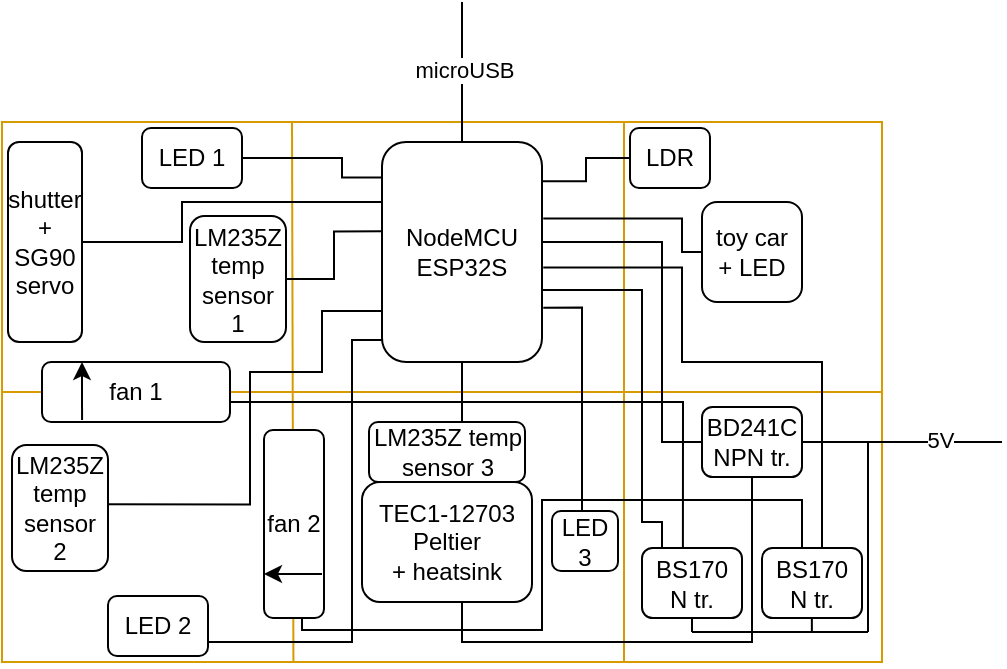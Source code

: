 <mxfile version="24.8.6">
  <diagram name="Page-1" id="q8FfjDddTp9NtUKSjtLP">
    <mxGraphModel dx="956" dy="495" grid="1" gridSize="10" guides="1" tooltips="1" connect="1" arrows="1" fold="1" page="1" pageScale="1" pageWidth="4681" pageHeight="3300" math="0" shadow="0">
      <root>
        <mxCell id="0" />
        <mxCell id="1" parent="0" />
        <mxCell id="ujeQQeUa2j1DeQ8gtngB-2" value="" style="rounded=0;whiteSpace=wrap;html=1;strokeColor=#D79B00;" parent="1" vertex="1">
          <mxGeometry x="260" y="280" width="440" height="270" as="geometry" />
        </mxCell>
        <mxCell id="ujeQQeUa2j1DeQ8gtngB-3" value="NodeMCU&lt;br&gt;ESP32S" style="rounded=1;whiteSpace=wrap;html=1;" parent="1" vertex="1">
          <mxGeometry x="450" y="290" width="80" height="110" as="geometry" />
        </mxCell>
        <mxCell id="ujeQQeUa2j1DeQ8gtngB-4" value="" style="endArrow=none;html=1;rounded=0;exitX=0.5;exitY=0;exitDx=0;exitDy=0;" parent="1" source="ujeQQeUa2j1DeQ8gtngB-3" edge="1">
          <mxGeometry width="50" height="50" relative="1" as="geometry">
            <mxPoint x="465" y="200" as="sourcePoint" />
            <mxPoint x="490" y="220" as="targetPoint" />
          </mxGeometry>
        </mxCell>
        <mxCell id="ujeQQeUa2j1DeQ8gtngB-5" value="microUSB" style="edgeLabel;html=1;align=center;verticalAlign=middle;resizable=0;points=[];" parent="ujeQQeUa2j1DeQ8gtngB-4" vertex="1" connectable="0">
          <mxGeometry x="0.027" y="-1" relative="1" as="geometry">
            <mxPoint as="offset" />
          </mxGeometry>
        </mxCell>
        <mxCell id="ujeQQeUa2j1DeQ8gtngB-6" value="" style="endArrow=none;html=1;rounded=0;entryX=1;entryY=0.5;entryDx=0;entryDy=0;exitX=0;exitY=0.5;exitDx=0;exitDy=0;fillColor=#ffe6cc;strokeColor=#d79b00;" parent="1" source="ujeQQeUa2j1DeQ8gtngB-15" target="ujeQQeUa2j1DeQ8gtngB-2" edge="1">
          <mxGeometry width="50" height="50" relative="1" as="geometry">
            <mxPoint x="150" y="525" as="sourcePoint" />
            <mxPoint x="200" y="475" as="targetPoint" />
          </mxGeometry>
        </mxCell>
        <mxCell id="ujeQQeUa2j1DeQ8gtngB-7" value="" style="endArrow=none;html=1;rounded=0;exitX=0.313;exitY=1.002;exitDx=0;exitDy=0;exitPerimeter=0;fillColor=#ffe6cc;strokeColor=#d79b00;" parent="1" edge="1">
          <mxGeometry width="50" height="50" relative="1" as="geometry">
            <mxPoint x="405.72" y="550.54" as="sourcePoint" />
            <mxPoint x="405" y="280" as="targetPoint" />
          </mxGeometry>
        </mxCell>
        <mxCell id="ujeQQeUa2j1DeQ8gtngB-8" value="" style="endArrow=none;html=1;rounded=0;entryX=0.75;entryY=0;entryDx=0;entryDy=0;exitX=0.75;exitY=1;exitDx=0;exitDy=0;fillColor=#ffe6cc;strokeColor=#d79b00;" parent="1" edge="1">
          <mxGeometry width="50" height="50" relative="1" as="geometry">
            <mxPoint x="571" y="550" as="sourcePoint" />
            <mxPoint x="571" y="280" as="targetPoint" />
          </mxGeometry>
        </mxCell>
        <mxCell id="ujeQQeUa2j1DeQ8gtngB-9" value="LM235Z&lt;br&gt;temp&lt;div&gt;sensor&lt;/div&gt;&lt;div&gt;1&lt;/div&gt;" style="rounded=1;whiteSpace=wrap;html=1;" parent="1" vertex="1">
          <mxGeometry x="354" y="327" width="48" height="63" as="geometry" />
        </mxCell>
        <mxCell id="ujeQQeUa2j1DeQ8gtngB-27" style="edgeStyle=orthogonalEdgeStyle;rounded=0;orthogonalLoop=1;jettySize=auto;html=1;entryX=0;entryY=0.75;entryDx=0;entryDy=0;endArrow=none;endFill=0;exitX=0.978;exitY=0.471;exitDx=0;exitDy=0;exitPerimeter=0;" parent="1" edge="1" source="QEAugbHfFgqB0UBwJ16_-3">
          <mxGeometry relative="1" as="geometry">
            <mxPoint x="303.0" y="472" as="sourcePoint" />
            <mxPoint x="450" y="374.5" as="targetPoint" />
            <Array as="points">
              <mxPoint x="384" y="471" />
              <mxPoint x="384" y="405" />
              <mxPoint x="420" y="405" />
              <mxPoint x="420" y="374" />
            </Array>
          </mxGeometry>
        </mxCell>
        <mxCell id="ujeQQeUa2j1DeQ8gtngB-29" style="edgeStyle=orthogonalEdgeStyle;rounded=0;orthogonalLoop=1;jettySize=auto;html=1;entryX=0.5;entryY=1;entryDx=0;entryDy=0;endArrow=none;endFill=0;" parent="1" source="ujeQQeUa2j1DeQ8gtngB-11" target="ujeQQeUa2j1DeQ8gtngB-3" edge="1">
          <mxGeometry relative="1" as="geometry">
            <Array as="points">
              <mxPoint x="490" y="420" />
              <mxPoint x="490" y="420" />
            </Array>
          </mxGeometry>
        </mxCell>
        <mxCell id="ujeQQeUa2j1DeQ8gtngB-11" value="LM235Z temp&lt;br&gt;&lt;span style=&quot;background-color: initial;&quot;&gt;sensor 3&lt;/span&gt;" style="rounded=1;whiteSpace=wrap;html=1;" parent="1" vertex="1">
          <mxGeometry x="443.5" y="430" width="78" height="30" as="geometry" />
        </mxCell>
        <mxCell id="ujeQQeUa2j1DeQ8gtngB-12" value="TEC1-12703&lt;br&gt;Peltier&lt;br&gt;+ heatsink" style="rounded=1;whiteSpace=wrap;html=1;" parent="1" vertex="1">
          <mxGeometry x="440" y="460" width="85" height="60" as="geometry" />
        </mxCell>
        <mxCell id="ujeQQeUa2j1DeQ8gtngB-13" value="LDR" style="rounded=1;whiteSpace=wrap;html=1;" parent="1" vertex="1">
          <mxGeometry x="574" y="283" width="40" height="30" as="geometry" />
        </mxCell>
        <mxCell id="ujeQQeUa2j1DeQ8gtngB-14" value="toy car&lt;br&gt;+ LED" style="rounded=1;whiteSpace=wrap;html=1;" parent="1" vertex="1">
          <mxGeometry x="610" y="320" width="50" height="50" as="geometry" />
        </mxCell>
        <mxCell id="ujeQQeUa2j1DeQ8gtngB-16" value="" style="endArrow=none;html=1;rounded=0;entryX=1;entryY=0.5;entryDx=0;entryDy=0;exitX=0;exitY=0.5;exitDx=0;exitDy=0;fillColor=#ffe6cc;strokeColor=#d79b00;" parent="1" source="ujeQQeUa2j1DeQ8gtngB-2" target="ujeQQeUa2j1DeQ8gtngB-15" edge="1">
          <mxGeometry width="50" height="50" relative="1" as="geometry">
            <mxPoint x="520" y="555" as="sourcePoint" />
            <mxPoint x="960" y="555" as="targetPoint" />
          </mxGeometry>
        </mxCell>
        <mxCell id="ujeQQeUa2j1DeQ8gtngB-15" value="fan 1" style="rounded=1;whiteSpace=wrap;html=1;" parent="1" vertex="1">
          <mxGeometry x="280" y="400" width="94" height="30" as="geometry" />
        </mxCell>
        <mxCell id="ujeQQeUa2j1DeQ8gtngB-17" value="fan 2" style="rounded=1;whiteSpace=wrap;html=1;direction=south;" parent="1" vertex="1">
          <mxGeometry x="391" y="434" width="30" height="94" as="geometry" />
        </mxCell>
        <mxCell id="ujeQQeUa2j1DeQ8gtngB-19" value="shutter&lt;div&gt;+&lt;br&gt;SG90&lt;br&gt;servo&lt;/div&gt;" style="rounded=1;whiteSpace=wrap;html=1;" parent="1" vertex="1">
          <mxGeometry x="263" y="290" width="37" height="100" as="geometry" />
        </mxCell>
        <mxCell id="ujeQQeUa2j1DeQ8gtngB-20" value="LED 1" style="rounded=1;whiteSpace=wrap;html=1;" parent="1" vertex="1">
          <mxGeometry x="330" y="283" width="50" height="30" as="geometry" />
        </mxCell>
        <mxCell id="ujeQQeUa2j1DeQ8gtngB-21" value="&lt;div&gt;&lt;span style=&quot;background-color: initial;&quot;&gt;LED 2&lt;/span&gt;&lt;br&gt;&lt;/div&gt;" style="rounded=1;whiteSpace=wrap;html=1;" parent="1" vertex="1">
          <mxGeometry x="313" y="517" width="50" height="30" as="geometry" />
        </mxCell>
        <mxCell id="ujeQQeUa2j1DeQ8gtngB-30" style="edgeStyle=orthogonalEdgeStyle;rounded=0;orthogonalLoop=1;jettySize=auto;html=1;entryX=1.008;entryY=0.753;entryDx=0;entryDy=0;entryPerimeter=0;endArrow=none;endFill=0;" parent="1" source="ujeQQeUa2j1DeQ8gtngB-22" target="ujeQQeUa2j1DeQ8gtngB-3" edge="1">
          <mxGeometry relative="1" as="geometry">
            <Array as="points">
              <mxPoint x="550" y="373" />
            </Array>
          </mxGeometry>
        </mxCell>
        <mxCell id="ujeQQeUa2j1DeQ8gtngB-22" value="&lt;div&gt;&lt;span style=&quot;background-color: initial;&quot;&gt;LED 3&lt;/span&gt;&lt;br&gt;&lt;/div&gt;" style="rounded=1;whiteSpace=wrap;html=1;" parent="1" vertex="1">
          <mxGeometry x="535" y="474.5" width="33" height="30" as="geometry" />
        </mxCell>
        <mxCell id="ujeQQeUa2j1DeQ8gtngB-24" style="edgeStyle=orthogonalEdgeStyle;rounded=0;orthogonalLoop=1;jettySize=auto;html=1;entryX=0.001;entryY=0.161;entryDx=0;entryDy=0;entryPerimeter=0;endArrow=none;endFill=0;" parent="1" source="ujeQQeUa2j1DeQ8gtngB-20" target="ujeQQeUa2j1DeQ8gtngB-3" edge="1">
          <mxGeometry relative="1" as="geometry">
            <Array as="points">
              <mxPoint x="430" y="298" />
              <mxPoint x="430" y="308" />
            </Array>
          </mxGeometry>
        </mxCell>
        <mxCell id="ujeQQeUa2j1DeQ8gtngB-25" style="edgeStyle=orthogonalEdgeStyle;rounded=0;orthogonalLoop=1;jettySize=auto;html=1;entryX=0.004;entryY=0.276;entryDx=0;entryDy=0;entryPerimeter=0;endArrow=none;endFill=0;" parent="1" source="ujeQQeUa2j1DeQ8gtngB-19" target="ujeQQeUa2j1DeQ8gtngB-3" edge="1">
          <mxGeometry relative="1" as="geometry">
            <mxPoint x="451" y="320" as="targetPoint" />
            <Array as="points">
              <mxPoint x="350" y="340" />
              <mxPoint x="350" y="320" />
              <mxPoint x="450" y="320" />
            </Array>
          </mxGeometry>
        </mxCell>
        <mxCell id="ujeQQeUa2j1DeQ8gtngB-26" style="edgeStyle=orthogonalEdgeStyle;rounded=0;orthogonalLoop=1;jettySize=auto;html=1;entryX=0.003;entryY=0.406;entryDx=0;entryDy=0;entryPerimeter=0;endArrow=none;endFill=0;" parent="1" source="ujeQQeUa2j1DeQ8gtngB-9" target="ujeQQeUa2j1DeQ8gtngB-3" edge="1">
          <mxGeometry relative="1" as="geometry" />
        </mxCell>
        <mxCell id="ujeQQeUa2j1DeQ8gtngB-28" style="edgeStyle=orthogonalEdgeStyle;rounded=0;orthogonalLoop=1;jettySize=auto;html=1;entryX=0.002;entryY=0.9;entryDx=0;entryDy=0;entryPerimeter=0;endArrow=none;endFill=0;" parent="1" source="ujeQQeUa2j1DeQ8gtngB-21" target="ujeQQeUa2j1DeQ8gtngB-3" edge="1">
          <mxGeometry relative="1" as="geometry">
            <Array as="points">
              <mxPoint x="435" y="540" />
              <mxPoint x="435" y="389" />
            </Array>
          </mxGeometry>
        </mxCell>
        <mxCell id="ujeQQeUa2j1DeQ8gtngB-31" style="edgeStyle=orthogonalEdgeStyle;rounded=0;orthogonalLoop=1;jettySize=auto;html=1;entryX=0.997;entryY=0.178;entryDx=0;entryDy=0;entryPerimeter=0;endArrow=none;endFill=0;" parent="1" source="ujeQQeUa2j1DeQ8gtngB-13" target="ujeQQeUa2j1DeQ8gtngB-3" edge="1">
          <mxGeometry relative="1" as="geometry" />
        </mxCell>
        <mxCell id="ujeQQeUa2j1DeQ8gtngB-32" style="edgeStyle=orthogonalEdgeStyle;rounded=0;orthogonalLoop=1;jettySize=auto;html=1;entryX=1.008;entryY=0.348;entryDx=0;entryDy=0;entryPerimeter=0;endArrow=none;endFill=0;" parent="1" source="ujeQQeUa2j1DeQ8gtngB-14" target="ujeQQeUa2j1DeQ8gtngB-3" edge="1">
          <mxGeometry relative="1" as="geometry">
            <Array as="points">
              <mxPoint x="600" y="345" />
              <mxPoint x="600" y="328" />
            </Array>
          </mxGeometry>
        </mxCell>
        <mxCell id="ujeQQeUa2j1DeQ8gtngB-33" value="BD241C&lt;br&gt;NPN tr." style="rounded=1;whiteSpace=wrap;html=1;" parent="1" vertex="1">
          <mxGeometry x="610" y="422.5" width="50" height="35" as="geometry" />
        </mxCell>
        <mxCell id="ujeQQeUa2j1DeQ8gtngB-34" value="BS170&lt;br&gt;N tr." style="rounded=1;whiteSpace=wrap;html=1;" parent="1" vertex="1">
          <mxGeometry x="580" y="493" width="50" height="35" as="geometry" />
        </mxCell>
        <mxCell id="ujeQQeUa2j1DeQ8gtngB-35" value="BS170&lt;br&gt;N tr." style="rounded=1;whiteSpace=wrap;html=1;" parent="1" vertex="1">
          <mxGeometry x="640" y="493" width="50" height="35" as="geometry" />
        </mxCell>
        <mxCell id="ujeQQeUa2j1DeQ8gtngB-36" style="edgeStyle=orthogonalEdgeStyle;rounded=0;orthogonalLoop=1;jettySize=auto;html=1;endArrow=none;endFill=0;" parent="1" source="ujeQQeUa2j1DeQ8gtngB-33" edge="1">
          <mxGeometry relative="1" as="geometry">
            <mxPoint x="530" y="340" as="targetPoint" />
            <Array as="points">
              <mxPoint x="590" y="440" />
              <mxPoint x="590" y="340" />
              <mxPoint x="530" y="340" />
            </Array>
          </mxGeometry>
        </mxCell>
        <mxCell id="ujeQQeUa2j1DeQ8gtngB-37" style="edgeStyle=orthogonalEdgeStyle;rounded=0;orthogonalLoop=1;jettySize=auto;html=1;endArrow=none;endFill=0;" parent="1" source="ujeQQeUa2j1DeQ8gtngB-12" edge="1">
          <mxGeometry relative="1" as="geometry">
            <mxPoint x="635" y="458" as="targetPoint" />
            <Array as="points">
              <mxPoint x="490" y="540" />
              <mxPoint x="635" y="540" />
              <mxPoint x="635" y="458" />
            </Array>
          </mxGeometry>
        </mxCell>
        <mxCell id="ujeQQeUa2j1DeQ8gtngB-42" value="" style="endArrow=none;html=1;rounded=0;" parent="1" edge="1">
          <mxGeometry width="50" height="50" relative="1" as="geometry">
            <mxPoint x="605" y="535" as="sourcePoint" />
            <mxPoint x="605" y="528" as="targetPoint" />
          </mxGeometry>
        </mxCell>
        <mxCell id="ujeQQeUa2j1DeQ8gtngB-43" value="" style="endArrow=none;html=1;rounded=0;" parent="1" edge="1">
          <mxGeometry width="50" height="50" relative="1" as="geometry">
            <mxPoint x="664.93" y="535" as="sourcePoint" />
            <mxPoint x="664.93" y="528" as="targetPoint" />
          </mxGeometry>
        </mxCell>
        <mxCell id="ujeQQeUa2j1DeQ8gtngB-44" style="edgeStyle=orthogonalEdgeStyle;rounded=0;orthogonalLoop=1;jettySize=auto;html=1;entryX=1.003;entryY=0.674;entryDx=0;entryDy=0;entryPerimeter=0;endArrow=none;endFill=0;" parent="1" source="ujeQQeUa2j1DeQ8gtngB-34" target="ujeQQeUa2j1DeQ8gtngB-3" edge="1">
          <mxGeometry relative="1" as="geometry">
            <Array as="points">
              <mxPoint x="590" y="480" />
              <mxPoint x="580" y="480" />
              <mxPoint x="580" y="364" />
              <mxPoint x="530" y="364" />
            </Array>
          </mxGeometry>
        </mxCell>
        <mxCell id="ujeQQeUa2j1DeQ8gtngB-45" style="edgeStyle=orthogonalEdgeStyle;rounded=0;orthogonalLoop=1;jettySize=auto;html=1;entryX=1.008;entryY=0.571;entryDx=0;entryDy=0;entryPerimeter=0;endArrow=none;endFill=0;" parent="1" source="ujeQQeUa2j1DeQ8gtngB-35" target="ujeQQeUa2j1DeQ8gtngB-3" edge="1">
          <mxGeometry relative="1" as="geometry">
            <Array as="points">
              <mxPoint x="670" y="400" />
              <mxPoint x="600" y="400" />
              <mxPoint x="600" y="353" />
            </Array>
          </mxGeometry>
        </mxCell>
        <mxCell id="ujeQQeUa2j1DeQ8gtngB-46" style="edgeStyle=orthogonalEdgeStyle;rounded=0;orthogonalLoop=1;jettySize=auto;html=1;entryX=0.409;entryY=0.009;entryDx=0;entryDy=0;entryPerimeter=0;endArrow=none;endFill=0;" parent="1" source="ujeQQeUa2j1DeQ8gtngB-15" target="ujeQQeUa2j1DeQ8gtngB-34" edge="1">
          <mxGeometry relative="1" as="geometry">
            <Array as="points">
              <mxPoint x="601" y="420" />
            </Array>
          </mxGeometry>
        </mxCell>
        <mxCell id="ujeQQeUa2j1DeQ8gtngB-47" style="edgeStyle=orthogonalEdgeStyle;rounded=0;orthogonalLoop=1;jettySize=auto;html=1;endArrow=none;endFill=0;" parent="1" source="ujeQQeUa2j1DeQ8gtngB-17" edge="1">
          <mxGeometry relative="1" as="geometry">
            <mxPoint x="660" y="493" as="targetPoint" />
            <Array as="points">
              <mxPoint x="410" y="534" />
              <mxPoint x="530" y="534" />
              <mxPoint x="530" y="469" />
              <mxPoint x="660" y="469" />
            </Array>
          </mxGeometry>
        </mxCell>
        <mxCell id="ujeQQeUa2j1DeQ8gtngB-38" value="" style="endArrow=none;html=1;rounded=0;exitX=1;exitY=0.5;exitDx=0;exitDy=0;" parent="1" source="ujeQQeUa2j1DeQ8gtngB-33" edge="1">
          <mxGeometry width="50" height="50" relative="1" as="geometry">
            <mxPoint x="760" y="460" as="sourcePoint" />
            <mxPoint x="760" y="440" as="targetPoint" />
          </mxGeometry>
        </mxCell>
        <mxCell id="ujeQQeUa2j1DeQ8gtngB-39" value="5V" style="edgeLabel;html=1;align=center;verticalAlign=middle;resizable=0;points=[];" parent="ujeQQeUa2j1DeQ8gtngB-38" vertex="1" connectable="0">
          <mxGeometry x="0.369" y="1" relative="1" as="geometry">
            <mxPoint as="offset" />
          </mxGeometry>
        </mxCell>
        <mxCell id="QEAugbHfFgqB0UBwJ16_-1" value="" style="endArrow=none;html=1;rounded=0;" edge="1" parent="1">
          <mxGeometry width="50" height="50" relative="1" as="geometry">
            <mxPoint x="605" y="535" as="sourcePoint" />
            <mxPoint x="693" y="535" as="targetPoint" />
          </mxGeometry>
        </mxCell>
        <mxCell id="QEAugbHfFgqB0UBwJ16_-2" value="" style="endArrow=none;html=1;rounded=0;" edge="1" parent="1">
          <mxGeometry width="50" height="50" relative="1" as="geometry">
            <mxPoint x="693" y="535" as="sourcePoint" />
            <mxPoint x="693" y="440" as="targetPoint" />
          </mxGeometry>
        </mxCell>
        <mxCell id="QEAugbHfFgqB0UBwJ16_-3" value="LM235Z&lt;br&gt;temp&lt;div&gt;sensor&lt;/div&gt;&lt;div&gt;2&lt;/div&gt;" style="rounded=1;whiteSpace=wrap;html=1;" vertex="1" parent="1">
          <mxGeometry x="265" y="441.5" width="48" height="63" as="geometry" />
        </mxCell>
        <mxCell id="QEAugbHfFgqB0UBwJ16_-5" value="" style="endArrow=classic;html=1;rounded=0;" edge="1" parent="1">
          <mxGeometry width="50" height="50" relative="1" as="geometry">
            <mxPoint x="420" y="506" as="sourcePoint" />
            <mxPoint x="391" y="506" as="targetPoint" />
          </mxGeometry>
        </mxCell>
        <mxCell id="QEAugbHfFgqB0UBwJ16_-6" value="" style="endArrow=classic;html=1;rounded=0;exitX=0.213;exitY=0.966;exitDx=0;exitDy=0;exitPerimeter=0;" edge="1" parent="1" source="ujeQQeUa2j1DeQ8gtngB-15">
          <mxGeometry width="50" height="50" relative="1" as="geometry">
            <mxPoint x="300" y="419.68" as="sourcePoint" />
            <mxPoint x="300" y="400" as="targetPoint" />
          </mxGeometry>
        </mxCell>
      </root>
    </mxGraphModel>
  </diagram>
</mxfile>
